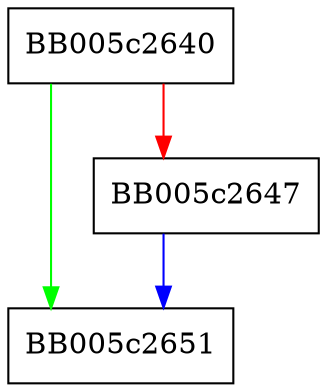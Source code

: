 digraph EVP_MD_xof {
  node [shape="box"];
  graph [splines=ortho];
  BB005c2640 -> BB005c2651 [color="green"];
  BB005c2640 -> BB005c2647 [color="red"];
  BB005c2647 -> BB005c2651 [color="blue"];
}